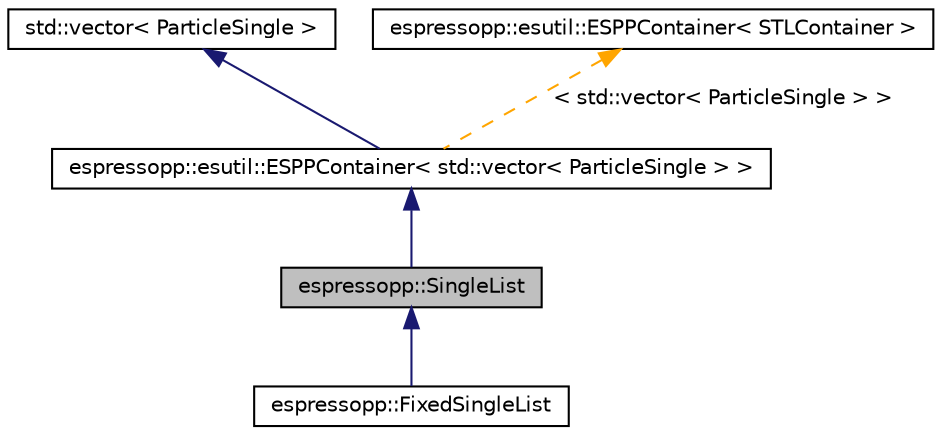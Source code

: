 digraph G
{
  edge [fontname="Helvetica",fontsize="10",labelfontname="Helvetica",labelfontsize="10"];
  node [fontname="Helvetica",fontsize="10",shape=record];
  Node1 [label="espressopp::SingleList",height=0.2,width=0.4,color="black", fillcolor="grey75", style="filled" fontcolor="black"];
  Node2 -> Node1 [dir="back",color="midnightblue",fontsize="10",style="solid",fontname="Helvetica"];
  Node2 [label="espressopp::esutil::ESPPContainer\< std::vector\< ParticleSingle \> \>",height=0.2,width=0.4,color="black", fillcolor="white", style="filled",URL="$classespressopp_1_1esutil_1_1ESPPContainer.html"];
  Node3 -> Node2 [dir="back",color="midnightblue",fontsize="10",style="solid",fontname="Helvetica"];
  Node3 [label="std::vector\< ParticleSingle \>",height=0.2,width=0.4,color="black", fillcolor="white", style="filled",URL="$classstd_1_1vector.html"];
  Node4 -> Node2 [dir="back",color="orange",fontsize="10",style="dashed",label=" \< std::vector\< ParticleSingle \> \>" ,fontname="Helvetica"];
  Node4 [label="espressopp::esutil::ESPPContainer\< STLContainer \>",height=0.2,width=0.4,color="black", fillcolor="white", style="filled",URL="$classespressopp_1_1esutil_1_1ESPPContainer.html"];
  Node1 -> Node5 [dir="back",color="midnightblue",fontsize="10",style="solid",fontname="Helvetica"];
  Node5 [label="espressopp::FixedSingleList",height=0.2,width=0.4,color="black", fillcolor="white", style="filled",URL="$classespressopp_1_1FixedSingleList.html"];
}
